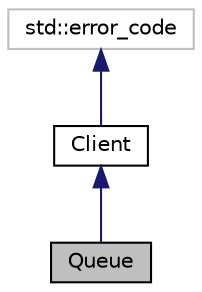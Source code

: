 digraph "Queue"
{
 // LATEX_PDF_SIZE
  edge [fontname="Helvetica",fontsize="10",labelfontname="Helvetica",labelfontsize="10"];
  node [fontname="Helvetica",fontsize="10",shape=record];
  Node1 [label="Queue",height=0.2,width=0.4,color="black", fillcolor="grey75", style="filled", fontcolor="black",tooltip="classe representant la file d'attente de la banque"];
  Node2 -> Node1 [dir="back",color="midnightblue",fontsize="10",style="solid",fontname="Helvetica"];
  Node2 [label="Client",height=0.2,width=0.4,color="black", fillcolor="white", style="filled",URL="$class_client.html",tooltip="classe representant le client"];
  Node3 -> Node2 [dir="back",color="midnightblue",fontsize="10",style="solid",fontname="Helvetica"];
  Node3 [label="std::error_code",height=0.2,width=0.4,color="grey75", fillcolor="white", style="filled",tooltip=" "];
}
